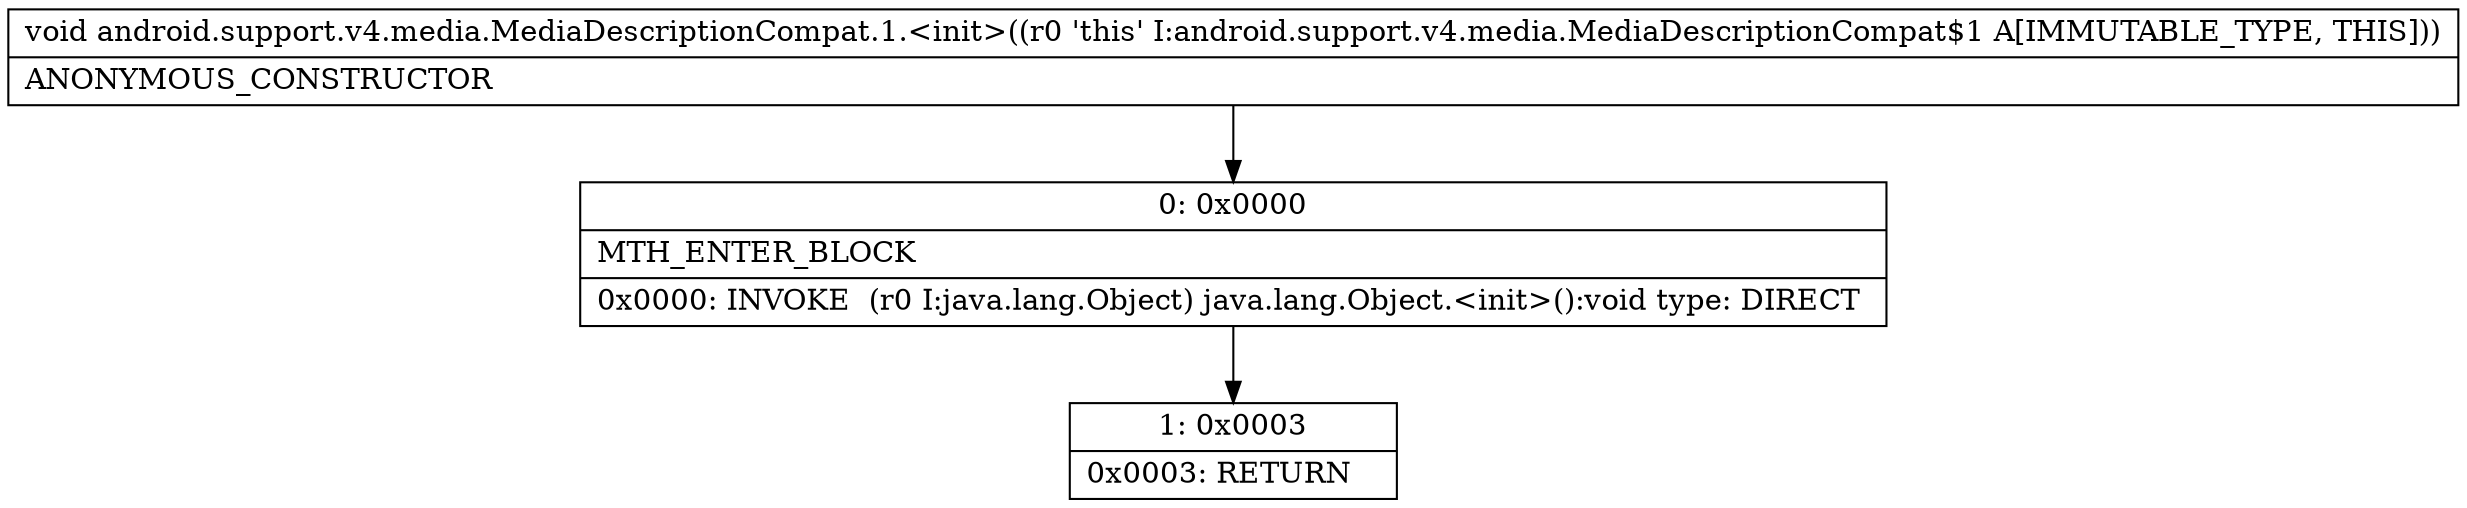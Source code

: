 digraph "CFG forandroid.support.v4.media.MediaDescriptionCompat.1.\<init\>()V" {
Node_0 [shape=record,label="{0\:\ 0x0000|MTH_ENTER_BLOCK\l|0x0000: INVOKE  (r0 I:java.lang.Object) java.lang.Object.\<init\>():void type: DIRECT \l}"];
Node_1 [shape=record,label="{1\:\ 0x0003|0x0003: RETURN   \l}"];
MethodNode[shape=record,label="{void android.support.v4.media.MediaDescriptionCompat.1.\<init\>((r0 'this' I:android.support.v4.media.MediaDescriptionCompat$1 A[IMMUTABLE_TYPE, THIS]))  | ANONYMOUS_CONSTRUCTOR\l}"];
MethodNode -> Node_0;
Node_0 -> Node_1;
}

